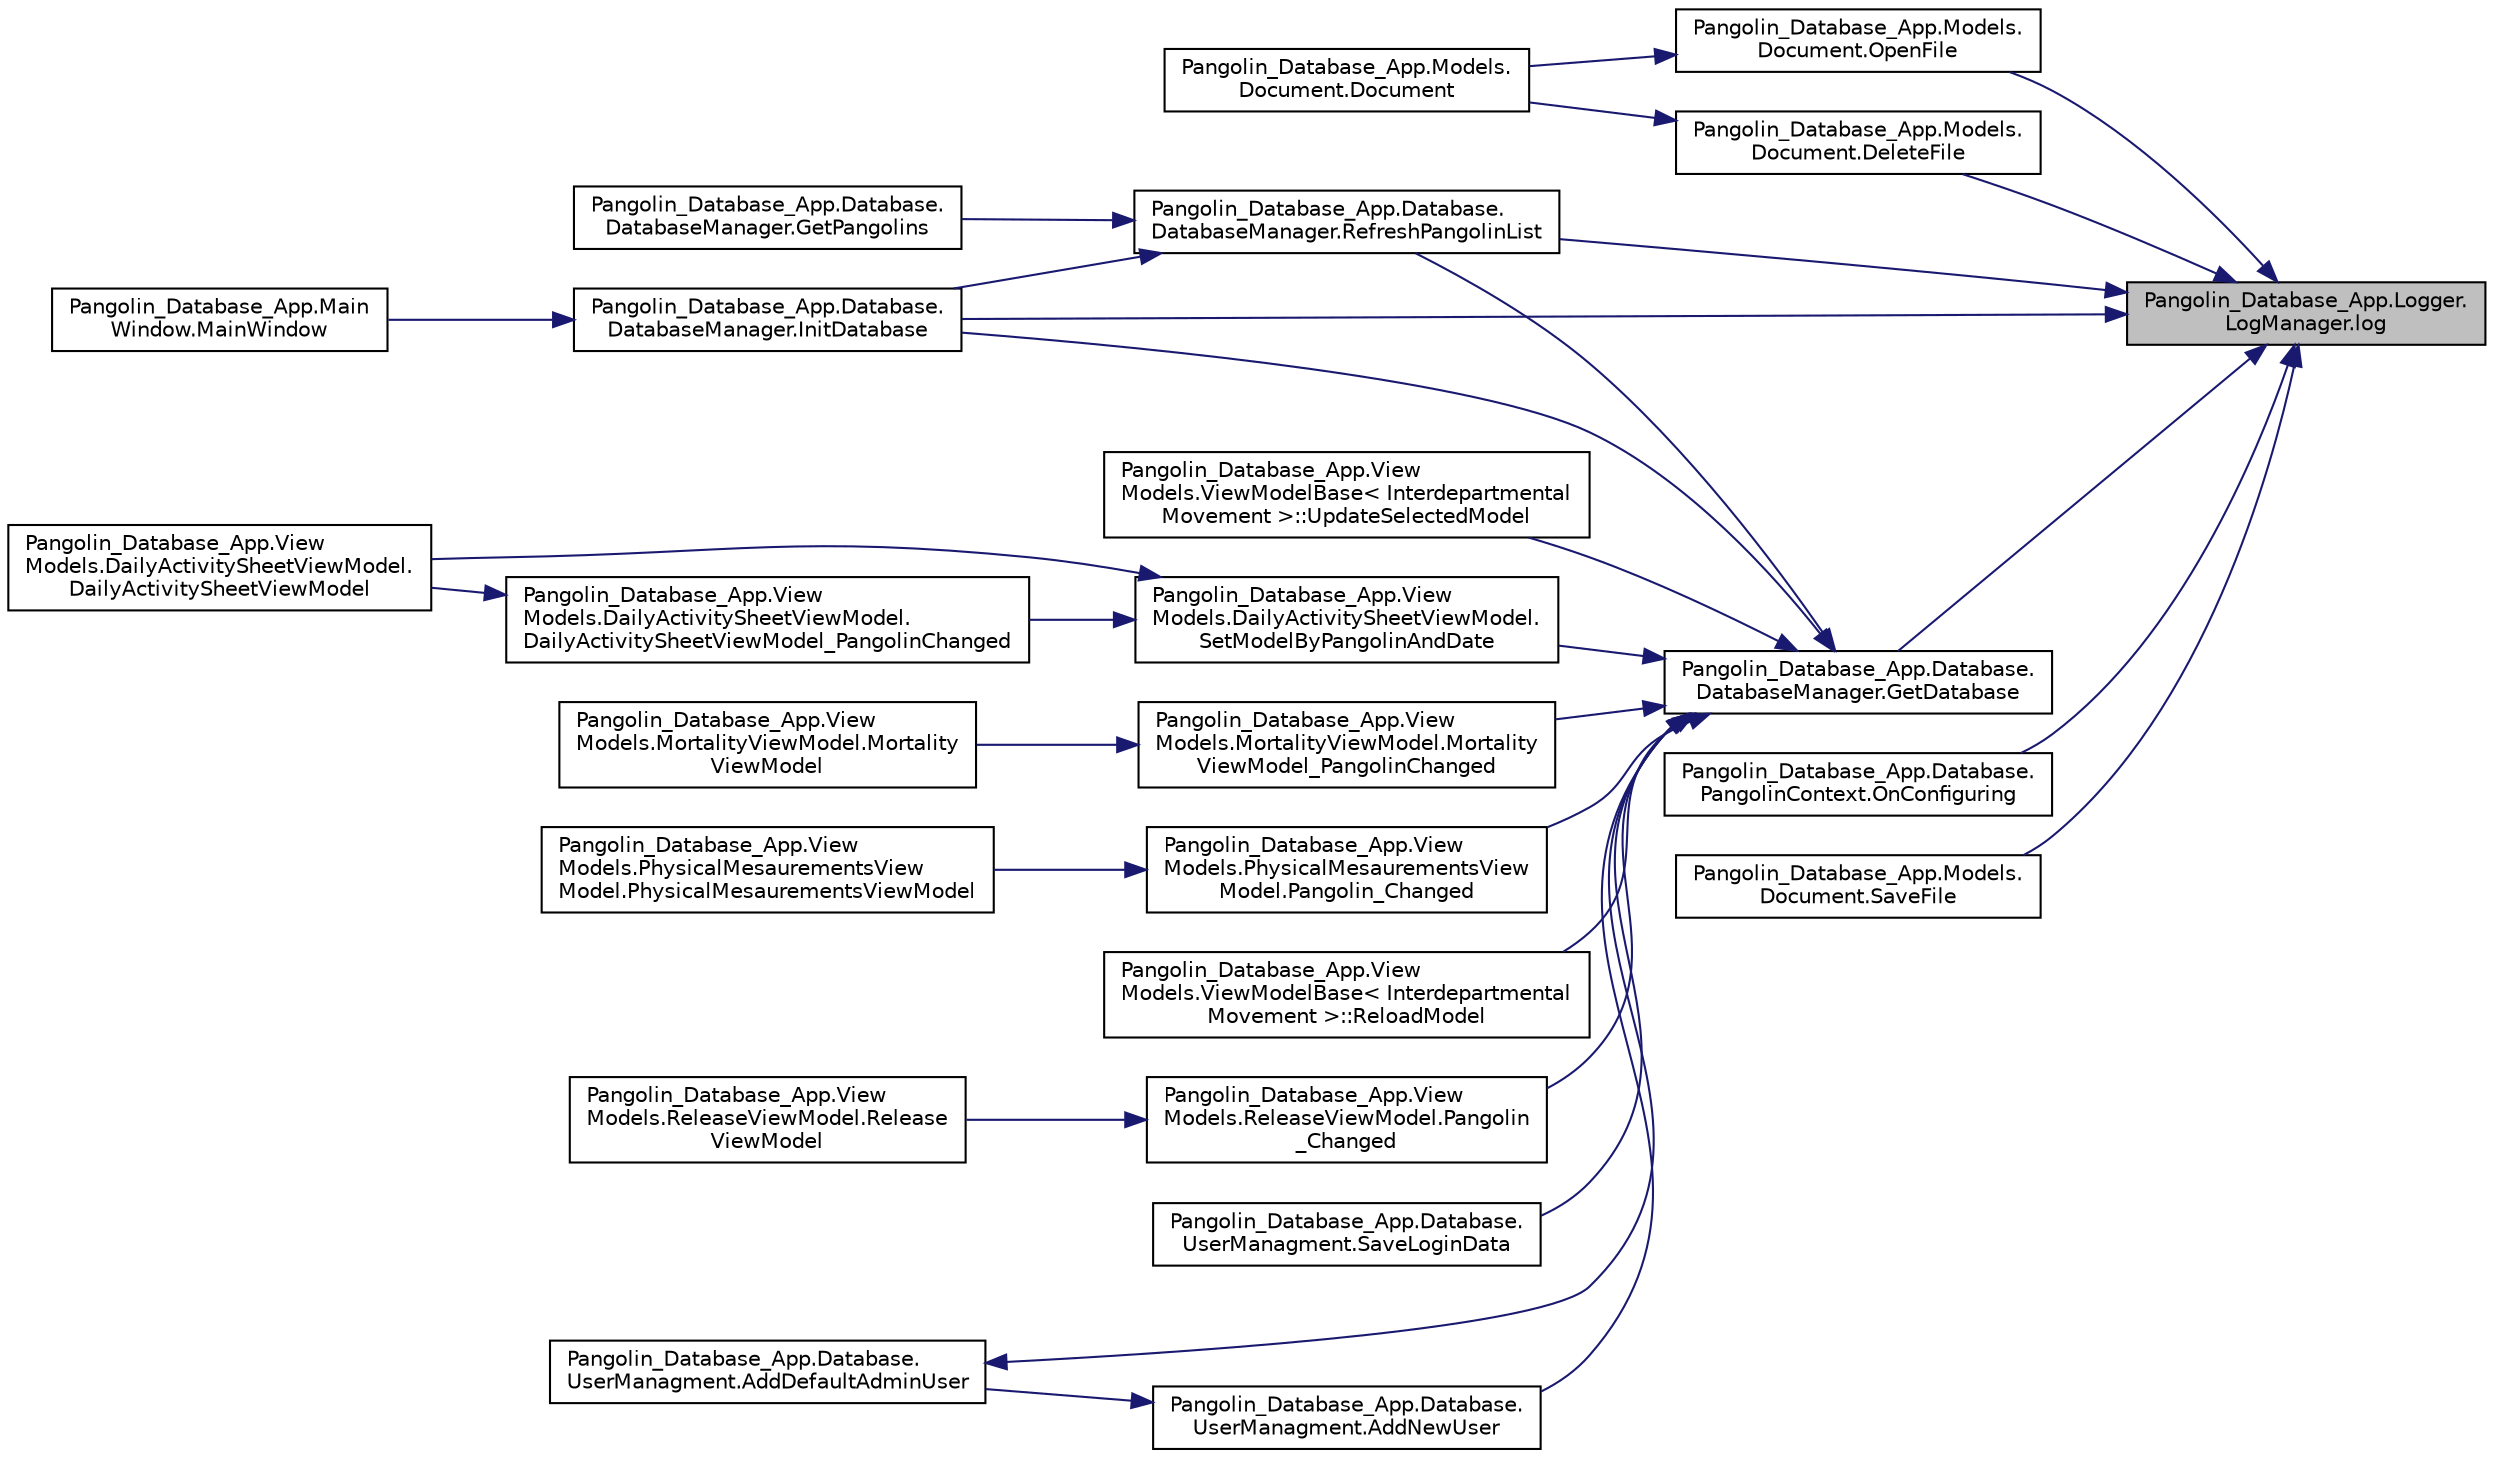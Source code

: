 digraph "Pangolin_Database_App.Logger.LogManager.log"
{
 // LATEX_PDF_SIZE
  edge [fontname="Helvetica",fontsize="10",labelfontname="Helvetica",labelfontsize="10"];
  node [fontname="Helvetica",fontsize="10",shape=record];
  rankdir="RL";
  Node1 [label="Pangolin_Database_App.Logger.\lLogManager.log",height=0.2,width=0.4,color="black", fillcolor="grey75", style="filled", fontcolor="black",tooltip="Logs for debug"];
  Node1 -> Node2 [dir="back",color="midnightblue",fontsize="10",style="solid"];
  Node2 [label="Pangolin_Database_App.Models.\lDocument.DeleteFile",height=0.2,width=0.4,color="black", fillcolor="white", style="filled",URL="$class_pangolin___database___app_1_1_models_1_1_document.html#a9697c64b896991b85be1318b2480ca7a",tooltip=" "];
  Node2 -> Node3 [dir="back",color="midnightblue",fontsize="10",style="solid"];
  Node3 [label="Pangolin_Database_App.Models.\lDocument.Document",height=0.2,width=0.4,color="black", fillcolor="white", style="filled",URL="$class_pangolin___database___app_1_1_models_1_1_document.html#a511d389ea8b18b5bbe35f14e32fea1ec",tooltip=" "];
  Node1 -> Node4 [dir="back",color="midnightblue",fontsize="10",style="solid"];
  Node4 [label="Pangolin_Database_App.Database.\lDatabaseManager.GetDatabase",height=0.2,width=0.4,color="black", fillcolor="white", style="filled",URL="$class_pangolin___database___app_1_1_database_1_1_database_manager.html#a7c515fef991e27f810556287735b6f81",tooltip="Singelton-Pattern to get database"];
  Node4 -> Node5 [dir="back",color="midnightblue",fontsize="10",style="solid"];
  Node5 [label="Pangolin_Database_App.Database.\lUserManagment.AddNewUser",height=0.2,width=0.4,color="black", fillcolor="white", style="filled",URL="$class_pangolin___database___app_1_1_database_1_1_user_managment.html#a0dd3e54ff7217a1cd4b43720e3f6ac0a",tooltip="This method adds a new user to database"];
  Node5 -> Node6 [dir="back",color="midnightblue",fontsize="10",style="solid"];
  Node6 [label="Pangolin_Database_App.Database.\lUserManagment.AddDefaultAdminUser",height=0.2,width=0.4,color="black", fillcolor="white", style="filled",URL="$class_pangolin___database___app_1_1_database_1_1_user_managment.html#a2530f412422d50828cc940b94239cdcc",tooltip="ads new default admin user"];
  Node6 -> Node4 [dir="back",color="midnightblue",fontsize="10",style="solid"];
  Node4 -> Node7 [dir="back",color="midnightblue",fontsize="10",style="solid"];
  Node7 [label="Pangolin_Database_App.Database.\lDatabaseManager.InitDatabase",height=0.2,width=0.4,color="black", fillcolor="white", style="filled",URL="$class_pangolin___database___app_1_1_database_1_1_database_manager.html#ab4082c7d12bd463e8a3aad6c7f065140",tooltip="Initalizes the database"];
  Node7 -> Node8 [dir="back",color="midnightblue",fontsize="10",style="solid"];
  Node8 [label="Pangolin_Database_App.Main\lWindow.MainWindow",height=0.2,width=0.4,color="black", fillcolor="white", style="filled",URL="$class_pangolin___database___app_1_1_main_window.html#a20e4da65995065b19a80d829c78b9489",tooltip=" "];
  Node4 -> Node9 [dir="back",color="midnightblue",fontsize="10",style="solid"];
  Node9 [label="Pangolin_Database_App.View\lModels.MortalityViewModel.Mortality\lViewModel_PangolinChanged",height=0.2,width=0.4,color="black", fillcolor="white", style="filled",URL="$class_pangolin___database___app_1_1_view_models_1_1_mortality_view_model.html#aade9e79c9784d8c87c623f5d16d78a74",tooltip=" "];
  Node9 -> Node10 [dir="back",color="midnightblue",fontsize="10",style="solid"];
  Node10 [label="Pangolin_Database_App.View\lModels.MortalityViewModel.Mortality\lViewModel",height=0.2,width=0.4,color="black", fillcolor="white", style="filled",URL="$class_pangolin___database___app_1_1_view_models_1_1_mortality_view_model.html#a99ffe936f3c1293d36d51dc3fc7ce2bd",tooltip=" "];
  Node4 -> Node11 [dir="back",color="midnightblue",fontsize="10",style="solid"];
  Node11 [label="Pangolin_Database_App.View\lModels.PhysicalMesaurementsView\lModel.Pangolin_Changed",height=0.2,width=0.4,color="black", fillcolor="white", style="filled",URL="$class_pangolin___database___app_1_1_view_models_1_1_physical_mesaurements_view_model.html#aedfc5ac9c0f372745db36591fe853c27",tooltip="Sets model for pangolin"];
  Node11 -> Node12 [dir="back",color="midnightblue",fontsize="10",style="solid"];
  Node12 [label="Pangolin_Database_App.View\lModels.PhysicalMesaurementsView\lModel.PhysicalMesaurementsViewModel",height=0.2,width=0.4,color="black", fillcolor="white", style="filled",URL="$class_pangolin___database___app_1_1_view_models_1_1_physical_mesaurements_view_model.html#a8de676a3e8f3de6cdec148af2e36fd46",tooltip=" "];
  Node4 -> Node13 [dir="back",color="midnightblue",fontsize="10",style="solid"];
  Node13 [label="Pangolin_Database_App.View\lModels.ReleaseViewModel.Pangolin\l_Changed",height=0.2,width=0.4,color="black", fillcolor="white", style="filled",URL="$class_pangolin___database___app_1_1_view_models_1_1_release_view_model.html#a1994c45904a9cd60004f588654d11d06",tooltip="Sets model for pangolin"];
  Node13 -> Node14 [dir="back",color="midnightblue",fontsize="10",style="solid"];
  Node14 [label="Pangolin_Database_App.View\lModels.ReleaseViewModel.Release\lViewModel",height=0.2,width=0.4,color="black", fillcolor="white", style="filled",URL="$class_pangolin___database___app_1_1_view_models_1_1_release_view_model.html#a222dd4b174566a0cc8538070fb517114",tooltip=" "];
  Node4 -> Node15 [dir="back",color="midnightblue",fontsize="10",style="solid"];
  Node15 [label="Pangolin_Database_App.Database.\lDatabaseManager.RefreshPangolinList",height=0.2,width=0.4,color="black", fillcolor="white", style="filled",URL="$class_pangolin___database___app_1_1_database_1_1_database_manager.html#a05afb506259ce6e89ced0aa9d6820e5e",tooltip="Refreshes the pangolin list"];
  Node15 -> Node16 [dir="back",color="midnightblue",fontsize="10",style="solid"];
  Node16 [label="Pangolin_Database_App.Database.\lDatabaseManager.GetPangolins",height=0.2,width=0.4,color="black", fillcolor="white", style="filled",URL="$class_pangolin___database___app_1_1_database_1_1_database_manager.html#a2cd131aeb20e5af1b6c329e6b24656e4",tooltip="Get all pangolins of the database"];
  Node15 -> Node7 [dir="back",color="midnightblue",fontsize="10",style="solid"];
  Node4 -> Node17 [dir="back",color="midnightblue",fontsize="10",style="solid"];
  Node17 [label="Pangolin_Database_App.View\lModels.ViewModelBase\< Interdepartmental\lMovement \>::ReloadModel",height=0.2,width=0.4,color="black", fillcolor="white", style="filled",URL="$class_pangolin___database___app_1_1_view_models_1_1_view_model_base.html#a333216f228ae94c0eab164ad29481492",tooltip="Resets the selected model to its default value"];
  Node4 -> Node18 [dir="back",color="midnightblue",fontsize="10",style="solid"];
  Node18 [label="Pangolin_Database_App.Database.\lUserManagment.SaveLoginData",height=0.2,width=0.4,color="black", fillcolor="white", style="filled",URL="$class_pangolin___database___app_1_1_database_1_1_user_managment.html#a609810049de327dd95196ee5a4206cac",tooltip="Saves login data of current user as a xml cookie"];
  Node4 -> Node19 [dir="back",color="midnightblue",fontsize="10",style="solid"];
  Node19 [label="Pangolin_Database_App.View\lModels.DailyActivitySheetViewModel.\lSetModelByPangolinAndDate",height=0.2,width=0.4,color="black", fillcolor="white", style="filled",URL="$class_pangolin___database___app_1_1_view_models_1_1_daily_activity_sheet_view_model.html#a0506c54f35475de016a32658e77e37ae",tooltip="Triers to get a existing model by date and pangolin or returns a new one if no found"];
  Node19 -> Node20 [dir="back",color="midnightblue",fontsize="10",style="solid"];
  Node20 [label="Pangolin_Database_App.View\lModels.DailyActivitySheetViewModel.\lDailyActivitySheetViewModel",height=0.2,width=0.4,color="black", fillcolor="white", style="filled",URL="$class_pangolin___database___app_1_1_view_models_1_1_daily_activity_sheet_view_model.html#aa745fd0f851c3ecfab6d1f3dfc01b0ba",tooltip=" "];
  Node19 -> Node21 [dir="back",color="midnightblue",fontsize="10",style="solid"];
  Node21 [label="Pangolin_Database_App.View\lModels.DailyActivitySheetViewModel.\lDailyActivitySheetViewModel_PangolinChanged",height=0.2,width=0.4,color="black", fillcolor="white", style="filled",URL="$class_pangolin___database___app_1_1_view_models_1_1_daily_activity_sheet_view_model.html#a224f438a1fdf4bea06e0976c56efa225",tooltip="Check if there is a existing model for this pangolin at current date or set new model"];
  Node21 -> Node20 [dir="back",color="midnightblue",fontsize="10",style="solid"];
  Node4 -> Node22 [dir="back",color="midnightblue",fontsize="10",style="solid"];
  Node22 [label="Pangolin_Database_App.View\lModels.ViewModelBase\< Interdepartmental\lMovement \>::UpdateSelectedModel",height=0.2,width=0.4,color="black", fillcolor="white", style="filled",URL="$class_pangolin___database___app_1_1_view_models_1_1_view_model_base.html#aa84a3b3c58bce35a5c82ff64f20d8b5c",tooltip="Checks if the selected model is already in the database, if yes the model will be updated if no the m..."];
  Node1 -> Node7 [dir="back",color="midnightblue",fontsize="10",style="solid"];
  Node1 -> Node23 [dir="back",color="midnightblue",fontsize="10",style="solid"];
  Node23 [label="Pangolin_Database_App.Database.\lPangolinContext.OnConfiguring",height=0.2,width=0.4,color="black", fillcolor="white", style="filled",URL="$class_pangolin___database___app_1_1_database_1_1_pangolin_context.html#a2f7e6695fd23e374323efffb67e8a2be",tooltip=" "];
  Node1 -> Node24 [dir="back",color="midnightblue",fontsize="10",style="solid"];
  Node24 [label="Pangolin_Database_App.Models.\lDocument.OpenFile",height=0.2,width=0.4,color="black", fillcolor="white", style="filled",URL="$class_pangolin___database___app_1_1_models_1_1_document.html#ab4d7c5caeff9eff4db263283d13a765a",tooltip=" "];
  Node24 -> Node3 [dir="back",color="midnightblue",fontsize="10",style="solid"];
  Node1 -> Node15 [dir="back",color="midnightblue",fontsize="10",style="solid"];
  Node1 -> Node25 [dir="back",color="midnightblue",fontsize="10",style="solid"];
  Node25 [label="Pangolin_Database_App.Models.\lDocument.SaveFile",height=0.2,width=0.4,color="black", fillcolor="white", style="filled",URL="$class_pangolin___database___app_1_1_models_1_1_document.html#a57f05423b3a3f5ce22d30ea0bf67c242",tooltip=" "];
}
